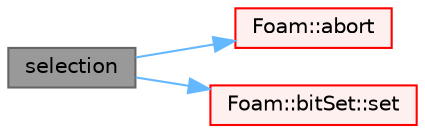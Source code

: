 digraph "selection"
{
 // LATEX_PDF_SIZE
  bgcolor="transparent";
  edge [fontname=Helvetica,fontsize=10,labelfontname=Helvetica,labelfontsize=10];
  node [fontname=Helvetica,fontsize=10,shape=box,height=0.2,width=0.4];
  rankdir="LR";
  Node1 [id="Node000001",label="selection",height=0.2,width=0.4,color="gray40", fillcolor="grey60", style="filled", fontcolor="black",tooltip=" "];
  Node1 -> Node2 [id="edge1_Node000001_Node000002",color="steelblue1",style="solid",tooltip=" "];
  Node2 [id="Node000002",label="Foam::abort",height=0.2,width=0.4,color="red", fillcolor="#FFF0F0", style="filled",URL="$namespaceFoam.html#aa346d711a4494a48e7c8aa9316f24263",tooltip=" "];
  Node1 -> Node4 [id="edge2_Node000001_Node000004",color="steelblue1",style="solid",tooltip=" "];
  Node4 [id="Node000004",label="Foam::bitSet::set",height=0.2,width=0.4,color="red", fillcolor="#FFF0F0", style="filled",URL="$classFoam_1_1bitSet.html#a328eb3151d671c04eca8b15a44279b8e",tooltip=" "];
}
